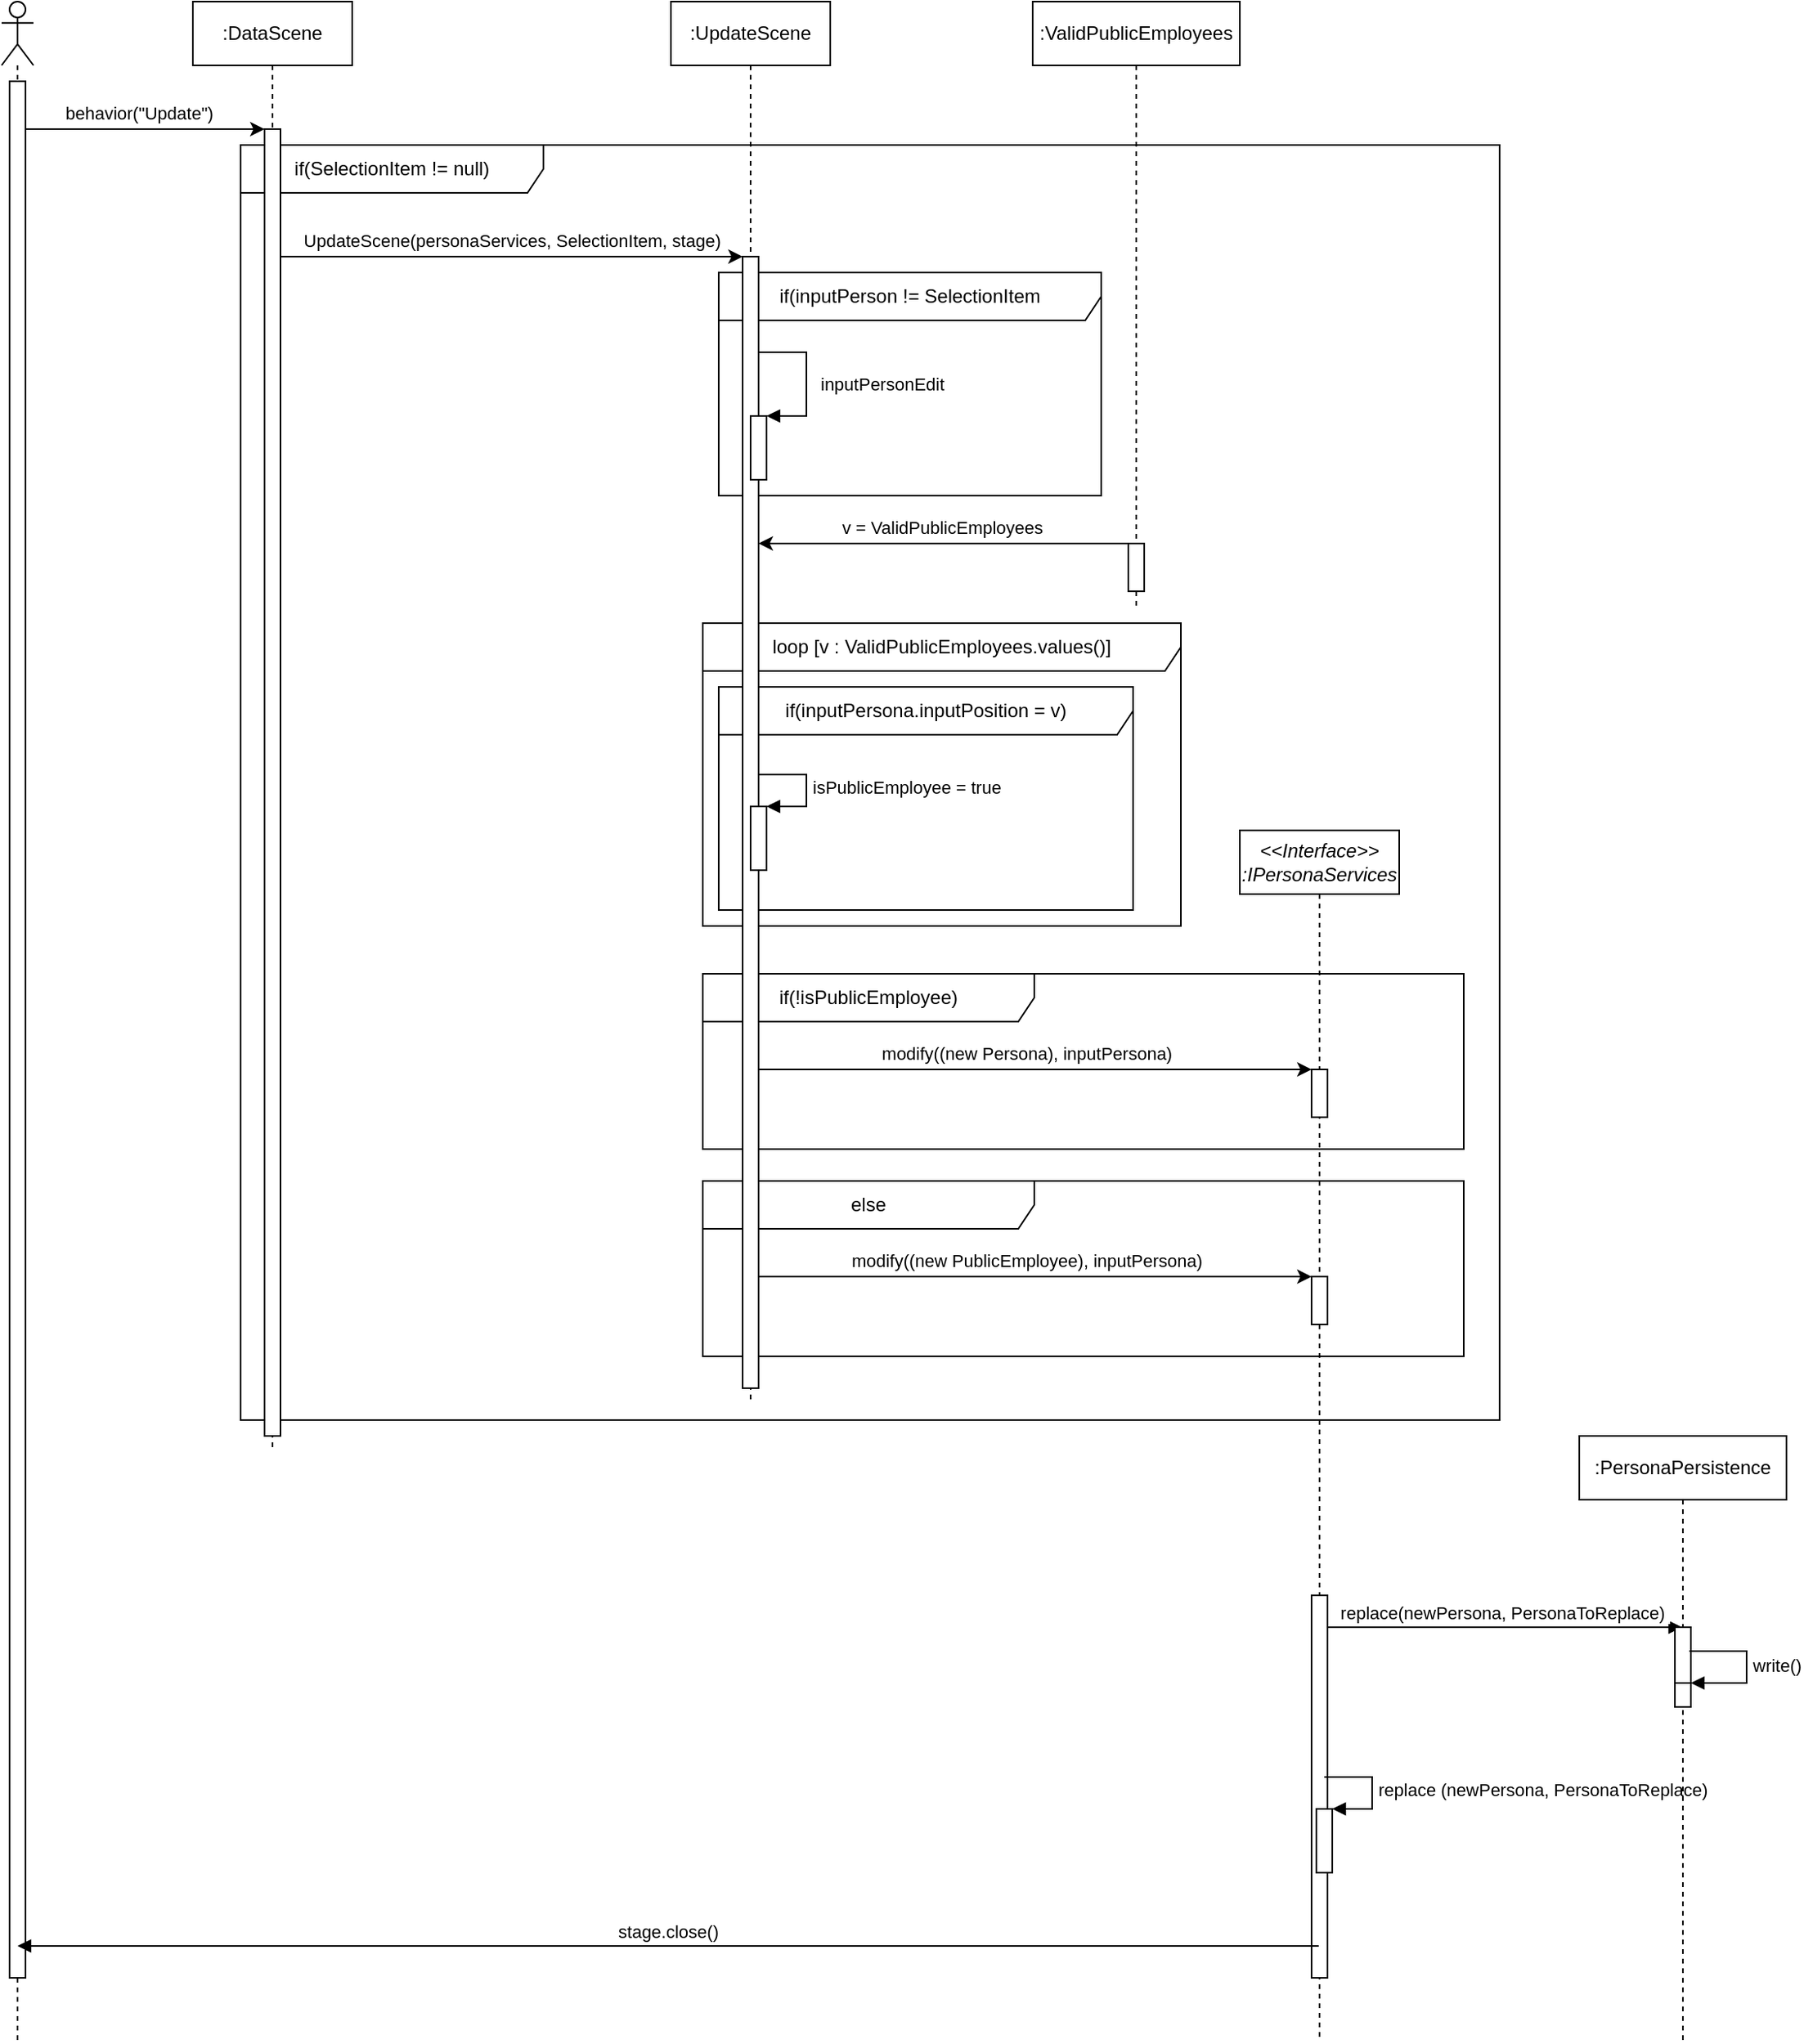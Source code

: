 <mxfile version="14.5.1" type="device"><diagram id="ykNOVwyRu80m97NbwhCo" name="Página-1"><mxGraphModel dx="1080" dy="1266" grid="1" gridSize="10" guides="1" tooltips="1" connect="1" arrows="1" fold="1" page="1" pageScale="1" pageWidth="827" pageHeight="1169" math="0" shadow="0"><root><mxCell id="0"/><mxCell id="1" parent="0"/><mxCell id="yOkUs0NO_CcFXKeN4pTP-9" value="if(SelectionItem != null)" style="shape=umlFrame;whiteSpace=wrap;html=1;width=190;height=30;" parent="1" vertex="1"><mxGeometry x="200" y="130" width="790" height="800" as="geometry"/></mxCell><mxCell id="yOkUs0NO_CcFXKeN4pTP-25" value="else" style="shape=umlFrame;whiteSpace=wrap;html=1;width=208;height=30;" parent="1" vertex="1"><mxGeometry x="490" y="780" width="477.5" height="110" as="geometry"/></mxCell><mxCell id="yOkUs0NO_CcFXKeN4pTP-23" value="if(!isPublicEmployee)" style="shape=umlFrame;whiteSpace=wrap;html=1;width=208;height=30;" parent="1" vertex="1"><mxGeometry x="490" y="650" width="477.5" height="110" as="geometry"/></mxCell><mxCell id="yOkUs0NO_CcFXKeN4pTP-17" value="loop [v : ValidPublicEmployees.values()]" style="shape=umlFrame;whiteSpace=wrap;html=1;width=310;height=30;" parent="1" vertex="1"><mxGeometry x="490" y="430" width="300" height="190" as="geometry"/></mxCell><mxCell id="yOkUs0NO_CcFXKeN4pTP-13" value=":ValidPublicEmployees" style="shape=umlLifeline;perimeter=lifelinePerimeter;whiteSpace=wrap;html=1;container=1;collapsible=0;recursiveResize=0;outlineConnect=0;" parent="1" vertex="1"><mxGeometry x="697" y="40" width="130" height="380" as="geometry"/></mxCell><mxCell id="yOkUs0NO_CcFXKeN4pTP-15" value="" style="html=1;points=[];perimeter=orthogonalPerimeter;" parent="yOkUs0NO_CcFXKeN4pTP-13" vertex="1"><mxGeometry x="60" y="340" width="10" height="30" as="geometry"/></mxCell><mxCell id="yOkUs0NO_CcFXKeN4pTP-18" value="if(inputPersona.inputPosition = v)" style="shape=umlFrame;whiteSpace=wrap;html=1;width=260;height=30;" parent="1" vertex="1"><mxGeometry x="500" y="470" width="260" height="140" as="geometry"/></mxCell><mxCell id="yOkUs0NO_CcFXKeN4pTP-14" value="if(inputPerson != SelectionItem" style="shape=umlFrame;whiteSpace=wrap;html=1;width=240;height=30;" parent="1" vertex="1"><mxGeometry x="500" y="210" width="240" height="140" as="geometry"/></mxCell><mxCell id="yOkUs0NO_CcFXKeN4pTP-1" value="" style="shape=umlLifeline;participant=umlActor;perimeter=lifelinePerimeter;whiteSpace=wrap;html=1;container=1;collapsible=0;recursiveResize=0;verticalAlign=top;spacingTop=36;outlineConnect=0;" parent="1" vertex="1"><mxGeometry x="50" y="40" width="20" height="1280" as="geometry"/></mxCell><mxCell id="yOkUs0NO_CcFXKeN4pTP-2" value="" style="html=1;points=[];perimeter=orthogonalPerimeter;" parent="yOkUs0NO_CcFXKeN4pTP-1" vertex="1"><mxGeometry x="5" y="50" width="10" height="1190" as="geometry"/></mxCell><mxCell id="yOkUs0NO_CcFXKeN4pTP-3" value=":DataScene" style="shape=umlLifeline;perimeter=lifelinePerimeter;whiteSpace=wrap;html=1;container=1;collapsible=0;recursiveResize=0;outlineConnect=0;" parent="1" vertex="1"><mxGeometry x="170" y="40" width="100" height="910" as="geometry"/></mxCell><mxCell id="yOkUs0NO_CcFXKeN4pTP-4" value="" style="html=1;points=[];perimeter=orthogonalPerimeter;" parent="yOkUs0NO_CcFXKeN4pTP-3" vertex="1"><mxGeometry x="45" y="80" width="10" height="820" as="geometry"/></mxCell><mxCell id="yOkUs0NO_CcFXKeN4pTP-5" value="behavior(&quot;Update&quot;)" style="edgeStyle=orthogonalEdgeStyle;rounded=0;orthogonalLoop=1;jettySize=auto;html=1;" parent="1" source="yOkUs0NO_CcFXKeN4pTP-2" target="yOkUs0NO_CcFXKeN4pTP-4" edge="1"><mxGeometry x="-0.056" y="10" relative="1" as="geometry"><Array as="points"><mxPoint x="130" y="120"/><mxPoint x="130" y="120"/></Array><mxPoint as="offset"/></mxGeometry></mxCell><mxCell id="yOkUs0NO_CcFXKeN4pTP-7" value=":UpdateScene" style="shape=umlLifeline;perimeter=lifelinePerimeter;whiteSpace=wrap;html=1;container=1;collapsible=0;recursiveResize=0;outlineConnect=0;" parent="1" vertex="1"><mxGeometry x="470" y="40" width="100" height="880" as="geometry"/></mxCell><mxCell id="yOkUs0NO_CcFXKeN4pTP-8" value="" style="html=1;points=[];perimeter=orthogonalPerimeter;" parent="yOkUs0NO_CcFXKeN4pTP-7" vertex="1"><mxGeometry x="45" y="160" width="10" height="710" as="geometry"/></mxCell><mxCell id="yOkUs0NO_CcFXKeN4pTP-11" value="" style="html=1;points=[];perimeter=orthogonalPerimeter;" parent="yOkUs0NO_CcFXKeN4pTP-7" vertex="1"><mxGeometry x="50" y="260" width="10" height="40" as="geometry"/></mxCell><mxCell id="yOkUs0NO_CcFXKeN4pTP-12" value="inputPersonEdit" style="edgeStyle=orthogonalEdgeStyle;html=1;align=left;spacingLeft=2;endArrow=block;rounded=0;entryX=1;entryY=0;" parent="yOkUs0NO_CcFXKeN4pTP-7" target="yOkUs0NO_CcFXKeN4pTP-11" edge="1"><mxGeometry x="0.28" y="5" relative="1" as="geometry"><mxPoint x="55" y="190" as="sourcePoint"/><Array as="points"><mxPoint x="55" y="220"/><mxPoint x="85" y="220"/><mxPoint x="85" y="260"/></Array><mxPoint as="offset"/></mxGeometry></mxCell><mxCell id="yOkUs0NO_CcFXKeN4pTP-21" value="" style="html=1;points=[];perimeter=orthogonalPerimeter;" parent="yOkUs0NO_CcFXKeN4pTP-7" vertex="1"><mxGeometry x="50" y="505" width="10" height="40" as="geometry"/></mxCell><mxCell id="yOkUs0NO_CcFXKeN4pTP-22" value="isPublicEmployee = true" style="edgeStyle=orthogonalEdgeStyle;html=1;align=left;spacingLeft=2;endArrow=block;rounded=0;entryX=1;entryY=0;labelBackgroundColor=none;" parent="yOkUs0NO_CcFXKeN4pTP-7" target="yOkUs0NO_CcFXKeN4pTP-21" edge="1"><mxGeometry relative="1" as="geometry"><mxPoint x="55" y="485" as="sourcePoint"/><Array as="points"><mxPoint x="85" y="485"/></Array></mxGeometry></mxCell><mxCell id="yOkUs0NO_CcFXKeN4pTP-10" value="UpdateScene(personaServices, SelectionItem, stage)" style="edgeStyle=orthogonalEdgeStyle;rounded=0;orthogonalLoop=1;jettySize=auto;html=1;" parent="1" source="yOkUs0NO_CcFXKeN4pTP-4" target="yOkUs0NO_CcFXKeN4pTP-8" edge="1"><mxGeometry y="10" relative="1" as="geometry"><Array as="points"><mxPoint x="320" y="200"/><mxPoint x="320" y="200"/></Array><mxPoint as="offset"/></mxGeometry></mxCell><mxCell id="yOkUs0NO_CcFXKeN4pTP-16" value="&#10;&#10;&lt;span style=&quot;color: rgb(0, 0, 0); font-family: helvetica; font-size: 11px; font-style: normal; font-weight: 400; letter-spacing: normal; text-align: center; text-indent: 0px; text-transform: none; word-spacing: 0px; display: inline; float: none;&quot;&gt;v = ValidPublicEmployees&lt;/span&gt;&#10;&#10;" style="edgeStyle=orthogonalEdgeStyle;rounded=0;orthogonalLoop=1;jettySize=auto;html=1;labelBackgroundColor=none;" parent="1" source="yOkUs0NO_CcFXKeN4pTP-15" target="yOkUs0NO_CcFXKeN4pTP-8" edge="1"><mxGeometry x="0.009" y="-10" relative="1" as="geometry"><Array as="points"><mxPoint x="640" y="380"/><mxPoint x="640" y="380"/></Array><mxPoint as="offset"/></mxGeometry></mxCell><mxCell id="yOkUs0NO_CcFXKeN4pTP-24" value="&amp;lt;&amp;lt;Interface&amp;gt;&amp;gt;&lt;br&gt;:IPersonaServices" style="shape=umlLifeline;perimeter=lifelinePerimeter;whiteSpace=wrap;html=1;container=1;collapsible=0;recursiveResize=0;outlineConnect=0;fontStyle=2" parent="1" vertex="1"><mxGeometry x="827" y="560" width="100" height="760" as="geometry"/></mxCell><mxCell id="yOkUs0NO_CcFXKeN4pTP-27" value="" style="html=1;points=[];perimeter=orthogonalPerimeter;" parent="yOkUs0NO_CcFXKeN4pTP-24" vertex="1"><mxGeometry x="45" y="150" width="10" height="30" as="geometry"/></mxCell><mxCell id="yOkUs0NO_CcFXKeN4pTP-28" value="" style="html=1;points=[];perimeter=orthogonalPerimeter;" parent="yOkUs0NO_CcFXKeN4pTP-24" vertex="1"><mxGeometry x="45" y="280" width="10" height="30" as="geometry"/></mxCell><mxCell id="MkTYB8L9Pfz4Gni7WW8U-3" value="replace(newPersona, PersonaToReplace)&amp;nbsp;" style="html=1;verticalAlign=bottom;endArrow=block;" edge="1" parent="yOkUs0NO_CcFXKeN4pTP-24" target="MkTYB8L9Pfz4Gni7WW8U-1"><mxGeometry width="80" relative="1" as="geometry"><mxPoint x="53" y="500" as="sourcePoint"/><mxPoint x="133" y="500" as="targetPoint"/></mxGeometry></mxCell><mxCell id="MkTYB8L9Pfz4Gni7WW8U-14" value="" style="html=1;points=[];perimeter=orthogonalPerimeter;" vertex="1" parent="yOkUs0NO_CcFXKeN4pTP-24"><mxGeometry x="45" y="480" width="10" height="240" as="geometry"/></mxCell><mxCell id="MkTYB8L9Pfz4Gni7WW8U-15" value="" style="html=1;points=[];perimeter=orthogonalPerimeter;" vertex="1" parent="yOkUs0NO_CcFXKeN4pTP-24"><mxGeometry x="48" y="614" width="10" height="40" as="geometry"/></mxCell><mxCell id="MkTYB8L9Pfz4Gni7WW8U-16" value="&lt;span style=&quot;text-align: center&quot;&gt;replace (&lt;/span&gt;&lt;span style=&quot;text-align: center&quot;&gt;newPersona, PersonaToReplace&lt;/span&gt;&lt;span style=&quot;text-align: center&quot;&gt;)&lt;/span&gt;" style="edgeStyle=orthogonalEdgeStyle;html=1;align=left;spacingLeft=2;endArrow=block;rounded=0;entryX=1;entryY=0;" edge="1" target="MkTYB8L9Pfz4Gni7WW8U-15" parent="yOkUs0NO_CcFXKeN4pTP-24"><mxGeometry relative="1" as="geometry"><mxPoint x="53" y="594" as="sourcePoint"/><Array as="points"><mxPoint x="83" y="594"/></Array></mxGeometry></mxCell><mxCell id="yOkUs0NO_CcFXKeN4pTP-29" value="modify((new Persona), inputPersona)" style="edgeStyle=orthogonalEdgeStyle;rounded=0;orthogonalLoop=1;jettySize=auto;html=1;" parent="1" source="yOkUs0NO_CcFXKeN4pTP-8" target="yOkUs0NO_CcFXKeN4pTP-27" edge="1"><mxGeometry x="-0.034" y="10" relative="1" as="geometry"><Array as="points"><mxPoint x="700" y="710"/><mxPoint x="700" y="710"/></Array><mxPoint as="offset"/><mxPoint x="530" y="719.5" as="sourcePoint"/><mxPoint x="842.5" y="719.5" as="targetPoint"/></mxGeometry></mxCell><mxCell id="yOkUs0NO_CcFXKeN4pTP-30" value="modify((new PublicEmployee), inputPersona)" style="edgeStyle=orthogonalEdgeStyle;rounded=0;orthogonalLoop=1;jettySize=auto;html=1;" parent="1" source="yOkUs0NO_CcFXKeN4pTP-8" target="yOkUs0NO_CcFXKeN4pTP-28" edge="1"><mxGeometry x="-0.034" y="10" relative="1" as="geometry"><Array as="points"><mxPoint x="610" y="840"/><mxPoint x="610" y="840"/></Array><mxPoint as="offset"/><mxPoint x="535" y="720" as="sourcePoint"/><mxPoint x="882" y="720" as="targetPoint"/></mxGeometry></mxCell><mxCell id="MkTYB8L9Pfz4Gni7WW8U-1" value=":PersonaPersistence" style="shape=umlLifeline;perimeter=lifelinePerimeter;whiteSpace=wrap;html=1;container=1;collapsible=0;recursiveResize=0;outlineConnect=0;" vertex="1" parent="1"><mxGeometry x="1040" y="940" width="130" height="380" as="geometry"/></mxCell><mxCell id="MkTYB8L9Pfz4Gni7WW8U-7" value="" style="html=1;points=[];perimeter=orthogonalPerimeter;" vertex="1" parent="MkTYB8L9Pfz4Gni7WW8U-1"><mxGeometry x="60" y="120" width="10" height="50" as="geometry"/></mxCell><mxCell id="MkTYB8L9Pfz4Gni7WW8U-10" value="" style="html=1;points=[];perimeter=orthogonalPerimeter;" vertex="1" parent="MkTYB8L9Pfz4Gni7WW8U-1"><mxGeometry x="60" y="155" width="10" height="15" as="geometry"/></mxCell><mxCell id="MkTYB8L9Pfz4Gni7WW8U-11" value="write()" style="edgeStyle=orthogonalEdgeStyle;html=1;align=left;spacingLeft=2;endArrow=block;rounded=0;entryX=1;entryY=0;" edge="1" target="MkTYB8L9Pfz4Gni7WW8U-10" parent="MkTYB8L9Pfz4Gni7WW8U-1"><mxGeometry relative="1" as="geometry"><mxPoint x="70" y="135" as="sourcePoint"/><Array as="points"><mxPoint x="69" y="135"/><mxPoint x="105" y="135"/><mxPoint x="105" y="155"/></Array></mxGeometry></mxCell><mxCell id="MkTYB8L9Pfz4Gni7WW8U-18" value="stage.close()" style="html=1;verticalAlign=bottom;endArrow=block;" edge="1" parent="1" source="yOkUs0NO_CcFXKeN4pTP-24" target="yOkUs0NO_CcFXKeN4pTP-1"><mxGeometry width="80" relative="1" as="geometry"><mxPoint x="430" y="1260" as="sourcePoint"/><mxPoint x="510" y="1260" as="targetPoint"/><Array as="points"><mxPoint x="540" y="1260"/></Array></mxGeometry></mxCell></root></mxGraphModel></diagram></mxfile>